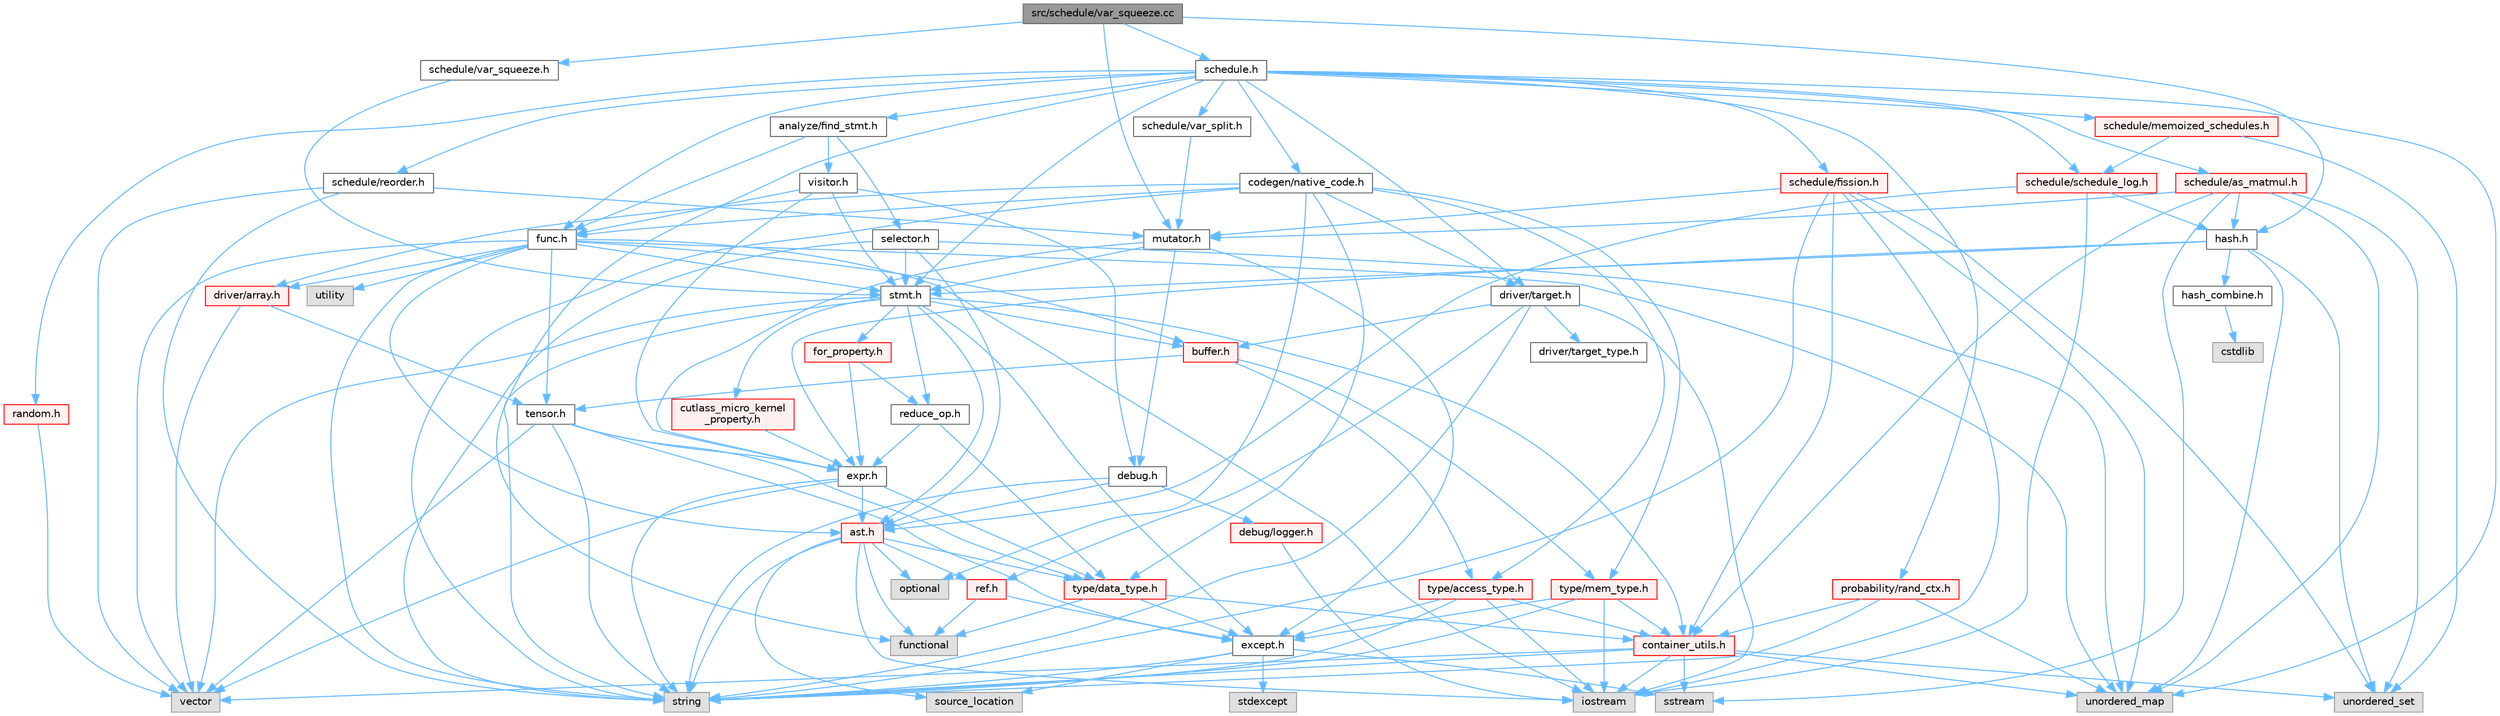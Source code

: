 digraph "src/schedule/var_squeeze.cc"
{
 // LATEX_PDF_SIZE
  bgcolor="transparent";
  edge [fontname=Helvetica,fontsize=10,labelfontname=Helvetica,labelfontsize=10];
  node [fontname=Helvetica,fontsize=10,shape=box,height=0.2,width=0.4];
  Node1 [label="src/schedule/var_squeeze.cc",height=0.2,width=0.4,color="gray40", fillcolor="grey60", style="filled", fontcolor="black",tooltip=" "];
  Node1 -> Node2 [color="steelblue1",style="solid"];
  Node2 [label="hash.h",height=0.2,width=0.4,color="grey40", fillcolor="white", style="filled",URL="$hash_8h.html",tooltip=" "];
  Node2 -> Node3 [color="steelblue1",style="solid"];
  Node3 [label="unordered_map",height=0.2,width=0.4,color="grey60", fillcolor="#E0E0E0", style="filled",tooltip=" "];
  Node2 -> Node4 [color="steelblue1",style="solid"];
  Node4 [label="unordered_set",height=0.2,width=0.4,color="grey60", fillcolor="#E0E0E0", style="filled",tooltip=" "];
  Node2 -> Node5 [color="steelblue1",style="solid"];
  Node5 [label="expr.h",height=0.2,width=0.4,color="grey40", fillcolor="white", style="filled",URL="$expr_8h.html",tooltip=" "];
  Node5 -> Node6 [color="steelblue1",style="solid"];
  Node6 [label="string",height=0.2,width=0.4,color="grey60", fillcolor="#E0E0E0", style="filled",tooltip=" "];
  Node5 -> Node7 [color="steelblue1",style="solid"];
  Node7 [label="vector",height=0.2,width=0.4,color="grey60", fillcolor="#E0E0E0", style="filled",tooltip=" "];
  Node5 -> Node8 [color="steelblue1",style="solid"];
  Node8 [label="ast.h",height=0.2,width=0.4,color="red", fillcolor="#FFF0F0", style="filled",URL="$ast_8h.html",tooltip=" "];
  Node8 -> Node10 [color="steelblue1",style="solid"];
  Node10 [label="functional",height=0.2,width=0.4,color="grey60", fillcolor="#E0E0E0", style="filled",tooltip=" "];
  Node8 -> Node11 [color="steelblue1",style="solid"];
  Node11 [label="iostream",height=0.2,width=0.4,color="grey60", fillcolor="#E0E0E0", style="filled",tooltip=" "];
  Node8 -> Node12 [color="steelblue1",style="solid"];
  Node12 [label="optional",height=0.2,width=0.4,color="grey60", fillcolor="#E0E0E0", style="filled",tooltip=" "];
  Node8 -> Node13 [color="steelblue1",style="solid"];
  Node13 [label="source_location",height=0.2,width=0.4,color="grey60", fillcolor="#E0E0E0", style="filled",tooltip=" "];
  Node8 -> Node6 [color="steelblue1",style="solid"];
  Node8 -> Node18 [color="steelblue1",style="solid"];
  Node18 [label="ref.h",height=0.2,width=0.4,color="red", fillcolor="#FFF0F0", style="filled",URL="$ref_8h.html",tooltip=" "];
  Node18 -> Node10 [color="steelblue1",style="solid"];
  Node18 -> Node24 [color="steelblue1",style="solid"];
  Node24 [label="except.h",height=0.2,width=0.4,color="grey40", fillcolor="white", style="filled",URL="$except_8h.html",tooltip=" "];
  Node24 -> Node13 [color="steelblue1",style="solid"];
  Node24 -> Node25 [color="steelblue1",style="solid"];
  Node25 [label="sstream",height=0.2,width=0.4,color="grey60", fillcolor="#E0E0E0", style="filled",tooltip=" "];
  Node24 -> Node26 [color="steelblue1",style="solid"];
  Node26 [label="stdexcept",height=0.2,width=0.4,color="grey60", fillcolor="#E0E0E0", style="filled",tooltip=" "];
  Node24 -> Node6 [color="steelblue1",style="solid"];
  Node8 -> Node29 [color="steelblue1",style="solid"];
  Node29 [label="type/data_type.h",height=0.2,width=0.4,color="red", fillcolor="#FFF0F0", style="filled",URL="$data__type_8h.html",tooltip=" "];
  Node29 -> Node10 [color="steelblue1",style="solid"];
  Node29 -> Node31 [color="steelblue1",style="solid"];
  Node31 [label="container_utils.h",height=0.2,width=0.4,color="red", fillcolor="#FFF0F0", style="filled",URL="$container__utils_8h.html",tooltip=" "];
  Node31 -> Node11 [color="steelblue1",style="solid"];
  Node31 -> Node25 [color="steelblue1",style="solid"];
  Node31 -> Node6 [color="steelblue1",style="solid"];
  Node31 -> Node3 [color="steelblue1",style="solid"];
  Node31 -> Node4 [color="steelblue1",style="solid"];
  Node31 -> Node7 [color="steelblue1",style="solid"];
  Node29 -> Node24 [color="steelblue1",style="solid"];
  Node5 -> Node29 [color="steelblue1",style="solid"];
  Node2 -> Node38 [color="steelblue1",style="solid"];
  Node38 [label="hash_combine.h",height=0.2,width=0.4,color="grey40", fillcolor="white", style="filled",URL="$hash__combine_8h.html",tooltip=" "];
  Node38 -> Node23 [color="steelblue1",style="solid"];
  Node23 [label="cstdlib",height=0.2,width=0.4,color="grey60", fillcolor="#E0E0E0", style="filled",tooltip=" "];
  Node2 -> Node39 [color="steelblue1",style="solid"];
  Node39 [label="stmt.h",height=0.2,width=0.4,color="grey40", fillcolor="white", style="filled",URL="$stmt_8h.html",tooltip=" "];
  Node39 -> Node6 [color="steelblue1",style="solid"];
  Node39 -> Node7 [color="steelblue1",style="solid"];
  Node39 -> Node8 [color="steelblue1",style="solid"];
  Node39 -> Node40 [color="steelblue1",style="solid"];
  Node40 [label="buffer.h",height=0.2,width=0.4,color="red", fillcolor="#FFF0F0", style="filled",URL="$buffer_8h.html",tooltip=" "];
  Node40 -> Node41 [color="steelblue1",style="solid"];
  Node41 [label="tensor.h",height=0.2,width=0.4,color="grey40", fillcolor="white", style="filled",URL="$tensor_8h.html",tooltip=" "];
  Node41 -> Node6 [color="steelblue1",style="solid"];
  Node41 -> Node7 [color="steelblue1",style="solid"];
  Node41 -> Node24 [color="steelblue1",style="solid"];
  Node41 -> Node5 [color="steelblue1",style="solid"];
  Node41 -> Node29 [color="steelblue1",style="solid"];
  Node40 -> Node42 [color="steelblue1",style="solid"];
  Node42 [label="type/access_type.h",height=0.2,width=0.4,color="red", fillcolor="#FFF0F0", style="filled",URL="$access__type_8h.html",tooltip=" "];
  Node42 -> Node11 [color="steelblue1",style="solid"];
  Node42 -> Node6 [color="steelblue1",style="solid"];
  Node42 -> Node31 [color="steelblue1",style="solid"];
  Node42 -> Node24 [color="steelblue1",style="solid"];
  Node40 -> Node43 [color="steelblue1",style="solid"];
  Node43 [label="type/mem_type.h",height=0.2,width=0.4,color="red", fillcolor="#FFF0F0", style="filled",URL="$mem__type_8h.html",tooltip=" "];
  Node43 -> Node11 [color="steelblue1",style="solid"];
  Node43 -> Node6 [color="steelblue1",style="solid"];
  Node43 -> Node31 [color="steelblue1",style="solid"];
  Node43 -> Node24 [color="steelblue1",style="solid"];
  Node39 -> Node31 [color="steelblue1",style="solid"];
  Node39 -> Node44 [color="steelblue1",style="solid"];
  Node44 [label="cutlass_micro_kernel\l_property.h",height=0.2,width=0.4,color="red", fillcolor="#FFF0F0", style="filled",URL="$cutlass__micro__kernel__property_8h.html",tooltip=" "];
  Node44 -> Node5 [color="steelblue1",style="solid"];
  Node39 -> Node24 [color="steelblue1",style="solid"];
  Node39 -> Node45 [color="steelblue1",style="solid"];
  Node45 [label="for_property.h",height=0.2,width=0.4,color="red", fillcolor="#FFF0F0", style="filled",URL="$for__property_8h.html",tooltip=" "];
  Node45 -> Node5 [color="steelblue1",style="solid"];
  Node45 -> Node48 [color="steelblue1",style="solid"];
  Node48 [label="reduce_op.h",height=0.2,width=0.4,color="grey40", fillcolor="white", style="filled",URL="$reduce__op_8h.html",tooltip=" "];
  Node48 -> Node5 [color="steelblue1",style="solid"];
  Node48 -> Node29 [color="steelblue1",style="solid"];
  Node39 -> Node48 [color="steelblue1",style="solid"];
  Node1 -> Node49 [color="steelblue1",style="solid"];
  Node49 [label="mutator.h",height=0.2,width=0.4,color="grey40", fillcolor="white", style="filled",URL="$mutator_8h.html",tooltip=" "];
  Node49 -> Node50 [color="steelblue1",style="solid"];
  Node50 [label="debug.h",height=0.2,width=0.4,color="grey40", fillcolor="white", style="filled",URL="$debug_8h.html",tooltip=" "];
  Node50 -> Node6 [color="steelblue1",style="solid"];
  Node50 -> Node8 [color="steelblue1",style="solid"];
  Node50 -> Node51 [color="steelblue1",style="solid"];
  Node51 [label="debug/logger.h",height=0.2,width=0.4,color="red", fillcolor="#FFF0F0", style="filled",URL="$logger_8h.html",tooltip=" "];
  Node51 -> Node11 [color="steelblue1",style="solid"];
  Node49 -> Node24 [color="steelblue1",style="solid"];
  Node49 -> Node5 [color="steelblue1",style="solid"];
  Node49 -> Node39 [color="steelblue1",style="solid"];
  Node1 -> Node54 [color="steelblue1",style="solid"];
  Node54 [label="schedule.h",height=0.2,width=0.4,color="grey40", fillcolor="white", style="filled",URL="$schedule_8h.html",tooltip=" "];
  Node54 -> Node10 [color="steelblue1",style="solid"];
  Node54 -> Node3 [color="steelblue1",style="solid"];
  Node54 -> Node55 [color="steelblue1",style="solid"];
  Node55 [label="analyze/find_stmt.h",height=0.2,width=0.4,color="grey40", fillcolor="white", style="filled",URL="$find__stmt_8h.html",tooltip=" "];
  Node55 -> Node56 [color="steelblue1",style="solid"];
  Node56 [label="func.h",height=0.2,width=0.4,color="grey40", fillcolor="white", style="filled",URL="$func_8h.html",tooltip=" "];
  Node56 -> Node11 [color="steelblue1",style="solid"];
  Node56 -> Node6 [color="steelblue1",style="solid"];
  Node56 -> Node3 [color="steelblue1",style="solid"];
  Node56 -> Node57 [color="steelblue1",style="solid"];
  Node57 [label="utility",height=0.2,width=0.4,color="grey60", fillcolor="#E0E0E0", style="filled",tooltip=" "];
  Node56 -> Node7 [color="steelblue1",style="solid"];
  Node56 -> Node8 [color="steelblue1",style="solid"];
  Node56 -> Node40 [color="steelblue1",style="solid"];
  Node56 -> Node58 [color="steelblue1",style="solid"];
  Node58 [label="driver/array.h",height=0.2,width=0.4,color="red", fillcolor="#FFF0F0", style="filled",URL="$array_8h.html",tooltip=" "];
  Node58 -> Node7 [color="steelblue1",style="solid"];
  Node58 -> Node41 [color="steelblue1",style="solid"];
  Node56 -> Node39 [color="steelblue1",style="solid"];
  Node56 -> Node41 [color="steelblue1",style="solid"];
  Node55 -> Node62 [color="steelblue1",style="solid"];
  Node62 [label="selector.h",height=0.2,width=0.4,color="grey40", fillcolor="white", style="filled",URL="$selector_8h.html",tooltip=" "];
  Node62 -> Node6 [color="steelblue1",style="solid"];
  Node62 -> Node3 [color="steelblue1",style="solid"];
  Node62 -> Node8 [color="steelblue1",style="solid"];
  Node62 -> Node39 [color="steelblue1",style="solid"];
  Node55 -> Node63 [color="steelblue1",style="solid"];
  Node63 [label="visitor.h",height=0.2,width=0.4,color="grey40", fillcolor="white", style="filled",URL="$visitor_8h.html",tooltip=" "];
  Node63 -> Node50 [color="steelblue1",style="solid"];
  Node63 -> Node5 [color="steelblue1",style="solid"];
  Node63 -> Node56 [color="steelblue1",style="solid"];
  Node63 -> Node39 [color="steelblue1",style="solid"];
  Node54 -> Node64 [color="steelblue1",style="solid"];
  Node64 [label="codegen/native_code.h",height=0.2,width=0.4,color="grey40", fillcolor="white", style="filled",URL="$native__code_8h.html",tooltip=" "];
  Node64 -> Node12 [color="steelblue1",style="solid"];
  Node64 -> Node6 [color="steelblue1",style="solid"];
  Node64 -> Node58 [color="steelblue1",style="solid"];
  Node64 -> Node60 [color="steelblue1",style="solid"];
  Node60 [label="driver/target.h",height=0.2,width=0.4,color="grey40", fillcolor="white", style="filled",URL="$target_8h.html",tooltip=" "];
  Node60 -> Node11 [color="steelblue1",style="solid"];
  Node60 -> Node6 [color="steelblue1",style="solid"];
  Node60 -> Node40 [color="steelblue1",style="solid"];
  Node60 -> Node61 [color="steelblue1",style="solid"];
  Node61 [label="driver/target_type.h",height=0.2,width=0.4,color="grey40", fillcolor="white", style="filled",URL="$target__type_8h.html",tooltip=" "];
  Node60 -> Node18 [color="steelblue1",style="solid"];
  Node64 -> Node56 [color="steelblue1",style="solid"];
  Node64 -> Node42 [color="steelblue1",style="solid"];
  Node64 -> Node29 [color="steelblue1",style="solid"];
  Node64 -> Node43 [color="steelblue1",style="solid"];
  Node54 -> Node60 [color="steelblue1",style="solid"];
  Node54 -> Node56 [color="steelblue1",style="solid"];
  Node54 -> Node65 [color="steelblue1",style="solid"];
  Node65 [label="probability/rand_ctx.h",height=0.2,width=0.4,color="red", fillcolor="#FFF0F0", style="filled",URL="$rand__ctx_8h.html",tooltip=" "];
  Node65 -> Node6 [color="steelblue1",style="solid"];
  Node65 -> Node3 [color="steelblue1",style="solid"];
  Node65 -> Node31 [color="steelblue1",style="solid"];
  Node54 -> Node74 [color="steelblue1",style="solid"];
  Node74 [label="random.h",height=0.2,width=0.4,color="red", fillcolor="#FFF0F0", style="filled",URL="$random_8h.html",tooltip=" "];
  Node74 -> Node7 [color="steelblue1",style="solid"];
  Node54 -> Node75 [color="steelblue1",style="solid"];
  Node75 [label="schedule/as_matmul.h",height=0.2,width=0.4,color="red", fillcolor="#FFF0F0", style="filled",URL="$as__matmul_8h.html",tooltip=" "];
  Node75 -> Node25 [color="steelblue1",style="solid"];
  Node75 -> Node3 [color="steelblue1",style="solid"];
  Node75 -> Node4 [color="steelblue1",style="solid"];
  Node75 -> Node31 [color="steelblue1",style="solid"];
  Node75 -> Node2 [color="steelblue1",style="solid"];
  Node75 -> Node49 [color="steelblue1",style="solid"];
  Node54 -> Node82 [color="steelblue1",style="solid"];
  Node82 [label="schedule/fission.h",height=0.2,width=0.4,color="red", fillcolor="#FFF0F0", style="filled",URL="$fission_8h.html",tooltip=" "];
  Node82 -> Node11 [color="steelblue1",style="solid"];
  Node82 -> Node6 [color="steelblue1",style="solid"];
  Node82 -> Node3 [color="steelblue1",style="solid"];
  Node82 -> Node4 [color="steelblue1",style="solid"];
  Node82 -> Node31 [color="steelblue1",style="solid"];
  Node82 -> Node49 [color="steelblue1",style="solid"];
  Node54 -> Node83 [color="steelblue1",style="solid"];
  Node83 [label="schedule/memoized_schedules.h",height=0.2,width=0.4,color="red", fillcolor="#FFF0F0", style="filled",URL="$memoized__schedules_8h.html",tooltip=" "];
  Node83 -> Node4 [color="steelblue1",style="solid"];
  Node83 -> Node84 [color="steelblue1",style="solid"];
  Node84 [label="schedule/schedule_log.h",height=0.2,width=0.4,color="red", fillcolor="#FFF0F0", style="filled",URL="$schedule__log_8h.html",tooltip=" "];
  Node84 -> Node11 [color="steelblue1",style="solid"];
  Node84 -> Node8 [color="steelblue1",style="solid"];
  Node84 -> Node2 [color="steelblue1",style="solid"];
  Node54 -> Node86 [color="steelblue1",style="solid"];
  Node86 [label="schedule/reorder.h",height=0.2,width=0.4,color="grey40", fillcolor="white", style="filled",URL="$reorder_8h.html",tooltip=" "];
  Node86 -> Node6 [color="steelblue1",style="solid"];
  Node86 -> Node7 [color="steelblue1",style="solid"];
  Node86 -> Node49 [color="steelblue1",style="solid"];
  Node54 -> Node84 [color="steelblue1",style="solid"];
  Node54 -> Node87 [color="steelblue1",style="solid"];
  Node87 [label="schedule/var_split.h",height=0.2,width=0.4,color="grey40", fillcolor="white", style="filled",URL="$var__split_8h.html",tooltip=" "];
  Node87 -> Node49 [color="steelblue1",style="solid"];
  Node54 -> Node39 [color="steelblue1",style="solid"];
  Node1 -> Node88 [color="steelblue1",style="solid"];
  Node88 [label="schedule/var_squeeze.h",height=0.2,width=0.4,color="grey40", fillcolor="white", style="filled",URL="$var__squeeze_8h.html",tooltip=" "];
  Node88 -> Node39 [color="steelblue1",style="solid"];
}
